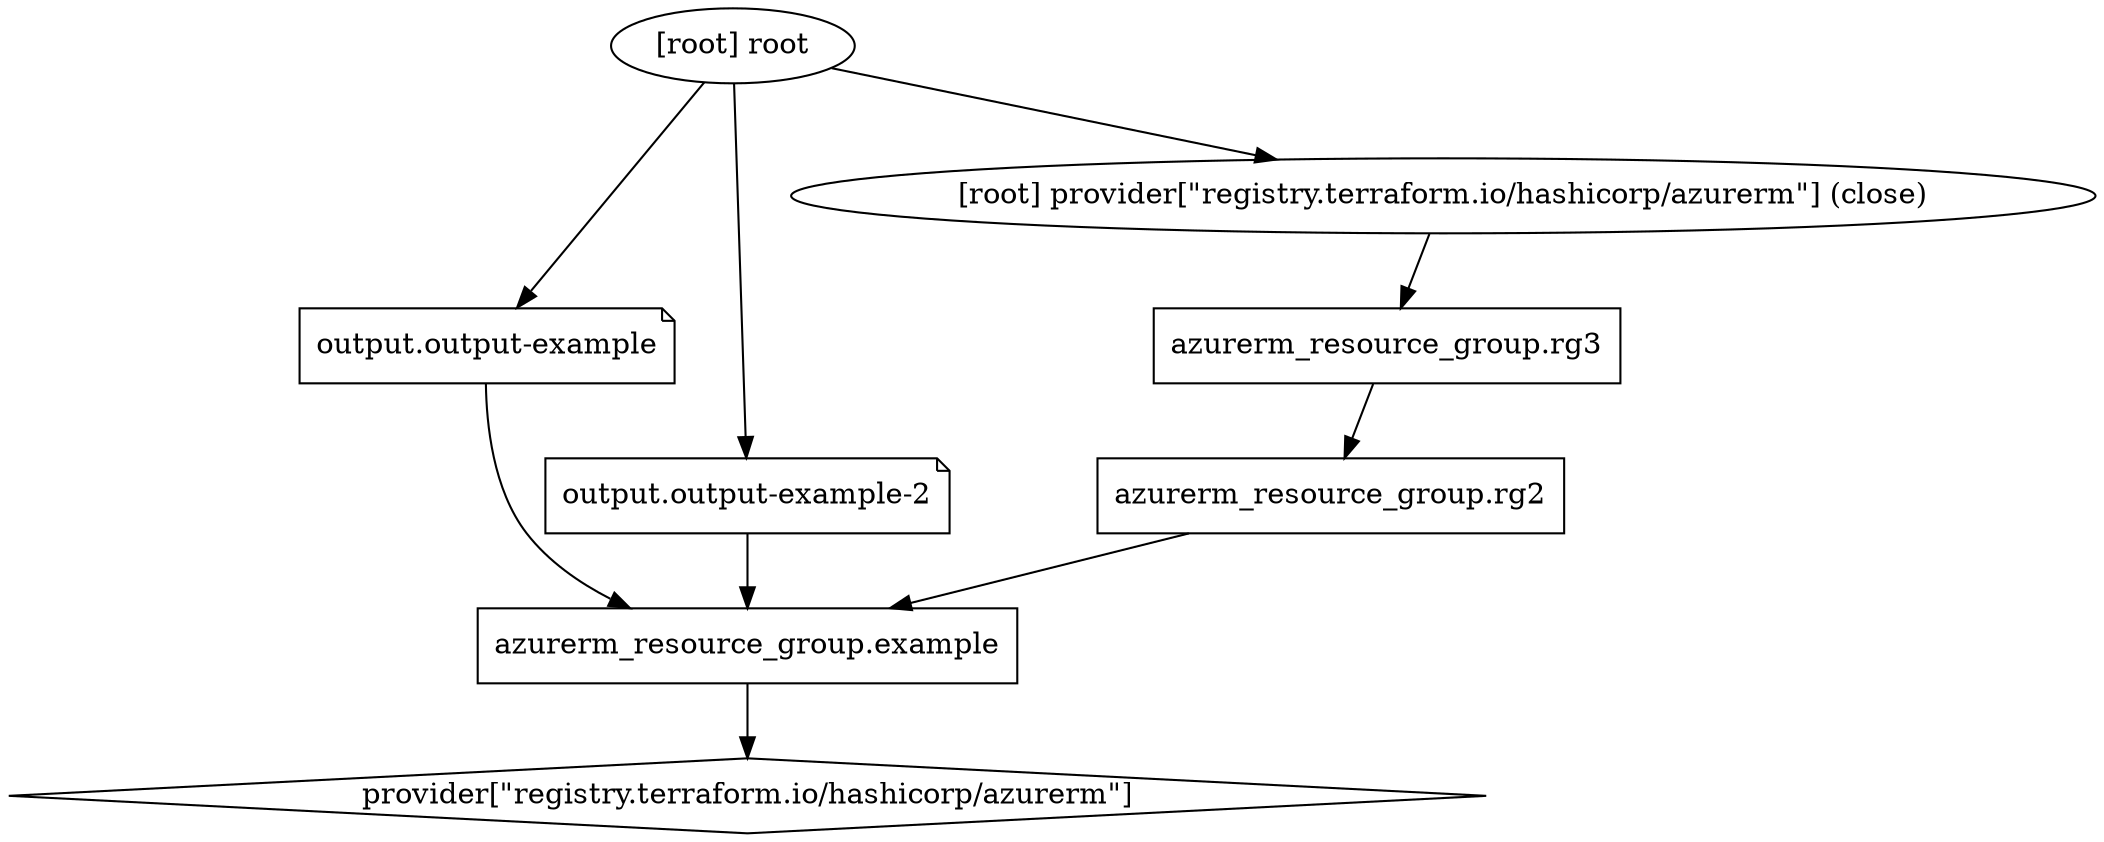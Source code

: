 digraph {
	compound = "true"
	newrank = "true"
	subgraph "root" {
		"[root] azurerm_resource_group.example (expand)" [label = "azurerm_resource_group.example", shape = "box"]
		"[root] azurerm_resource_group.rg2 (expand)" [label = "azurerm_resource_group.rg2", shape = "box"]
		"[root] azurerm_resource_group.rg3 (expand)" [label = "azurerm_resource_group.rg3", shape = "box"]
		"[root] output.output-example" [label = "output.output-example", shape = "note"]
		"[root] output.output-example-2" [label = "output.output-example-2", shape = "note"]
		"[root] provider[\"registry.terraform.io/hashicorp/azurerm\"]" [label = "provider[\"registry.terraform.io/hashicorp/azurerm\"]", shape = "diamond"]
		"[root] azurerm_resource_group.example (expand)" -> "[root] provider[\"registry.terraform.io/hashicorp/azurerm\"]"
		"[root] azurerm_resource_group.rg2 (expand)" -> "[root] azurerm_resource_group.example (expand)"
		"[root] azurerm_resource_group.rg3 (expand)" -> "[root] azurerm_resource_group.rg2 (expand)"
		"[root] output.output-example" -> "[root] azurerm_resource_group.example (expand)"
		"[root] output.output-example-2" -> "[root] azurerm_resource_group.example (expand)"
		"[root] provider[\"registry.terraform.io/hashicorp/azurerm\"] (close)" -> "[root] azurerm_resource_group.rg3 (expand)"
		"[root] root" -> "[root] output.output-example"
		"[root] root" -> "[root] output.output-example-2"
		"[root] root" -> "[root] provider[\"registry.terraform.io/hashicorp/azurerm\"] (close)"
	}
}

